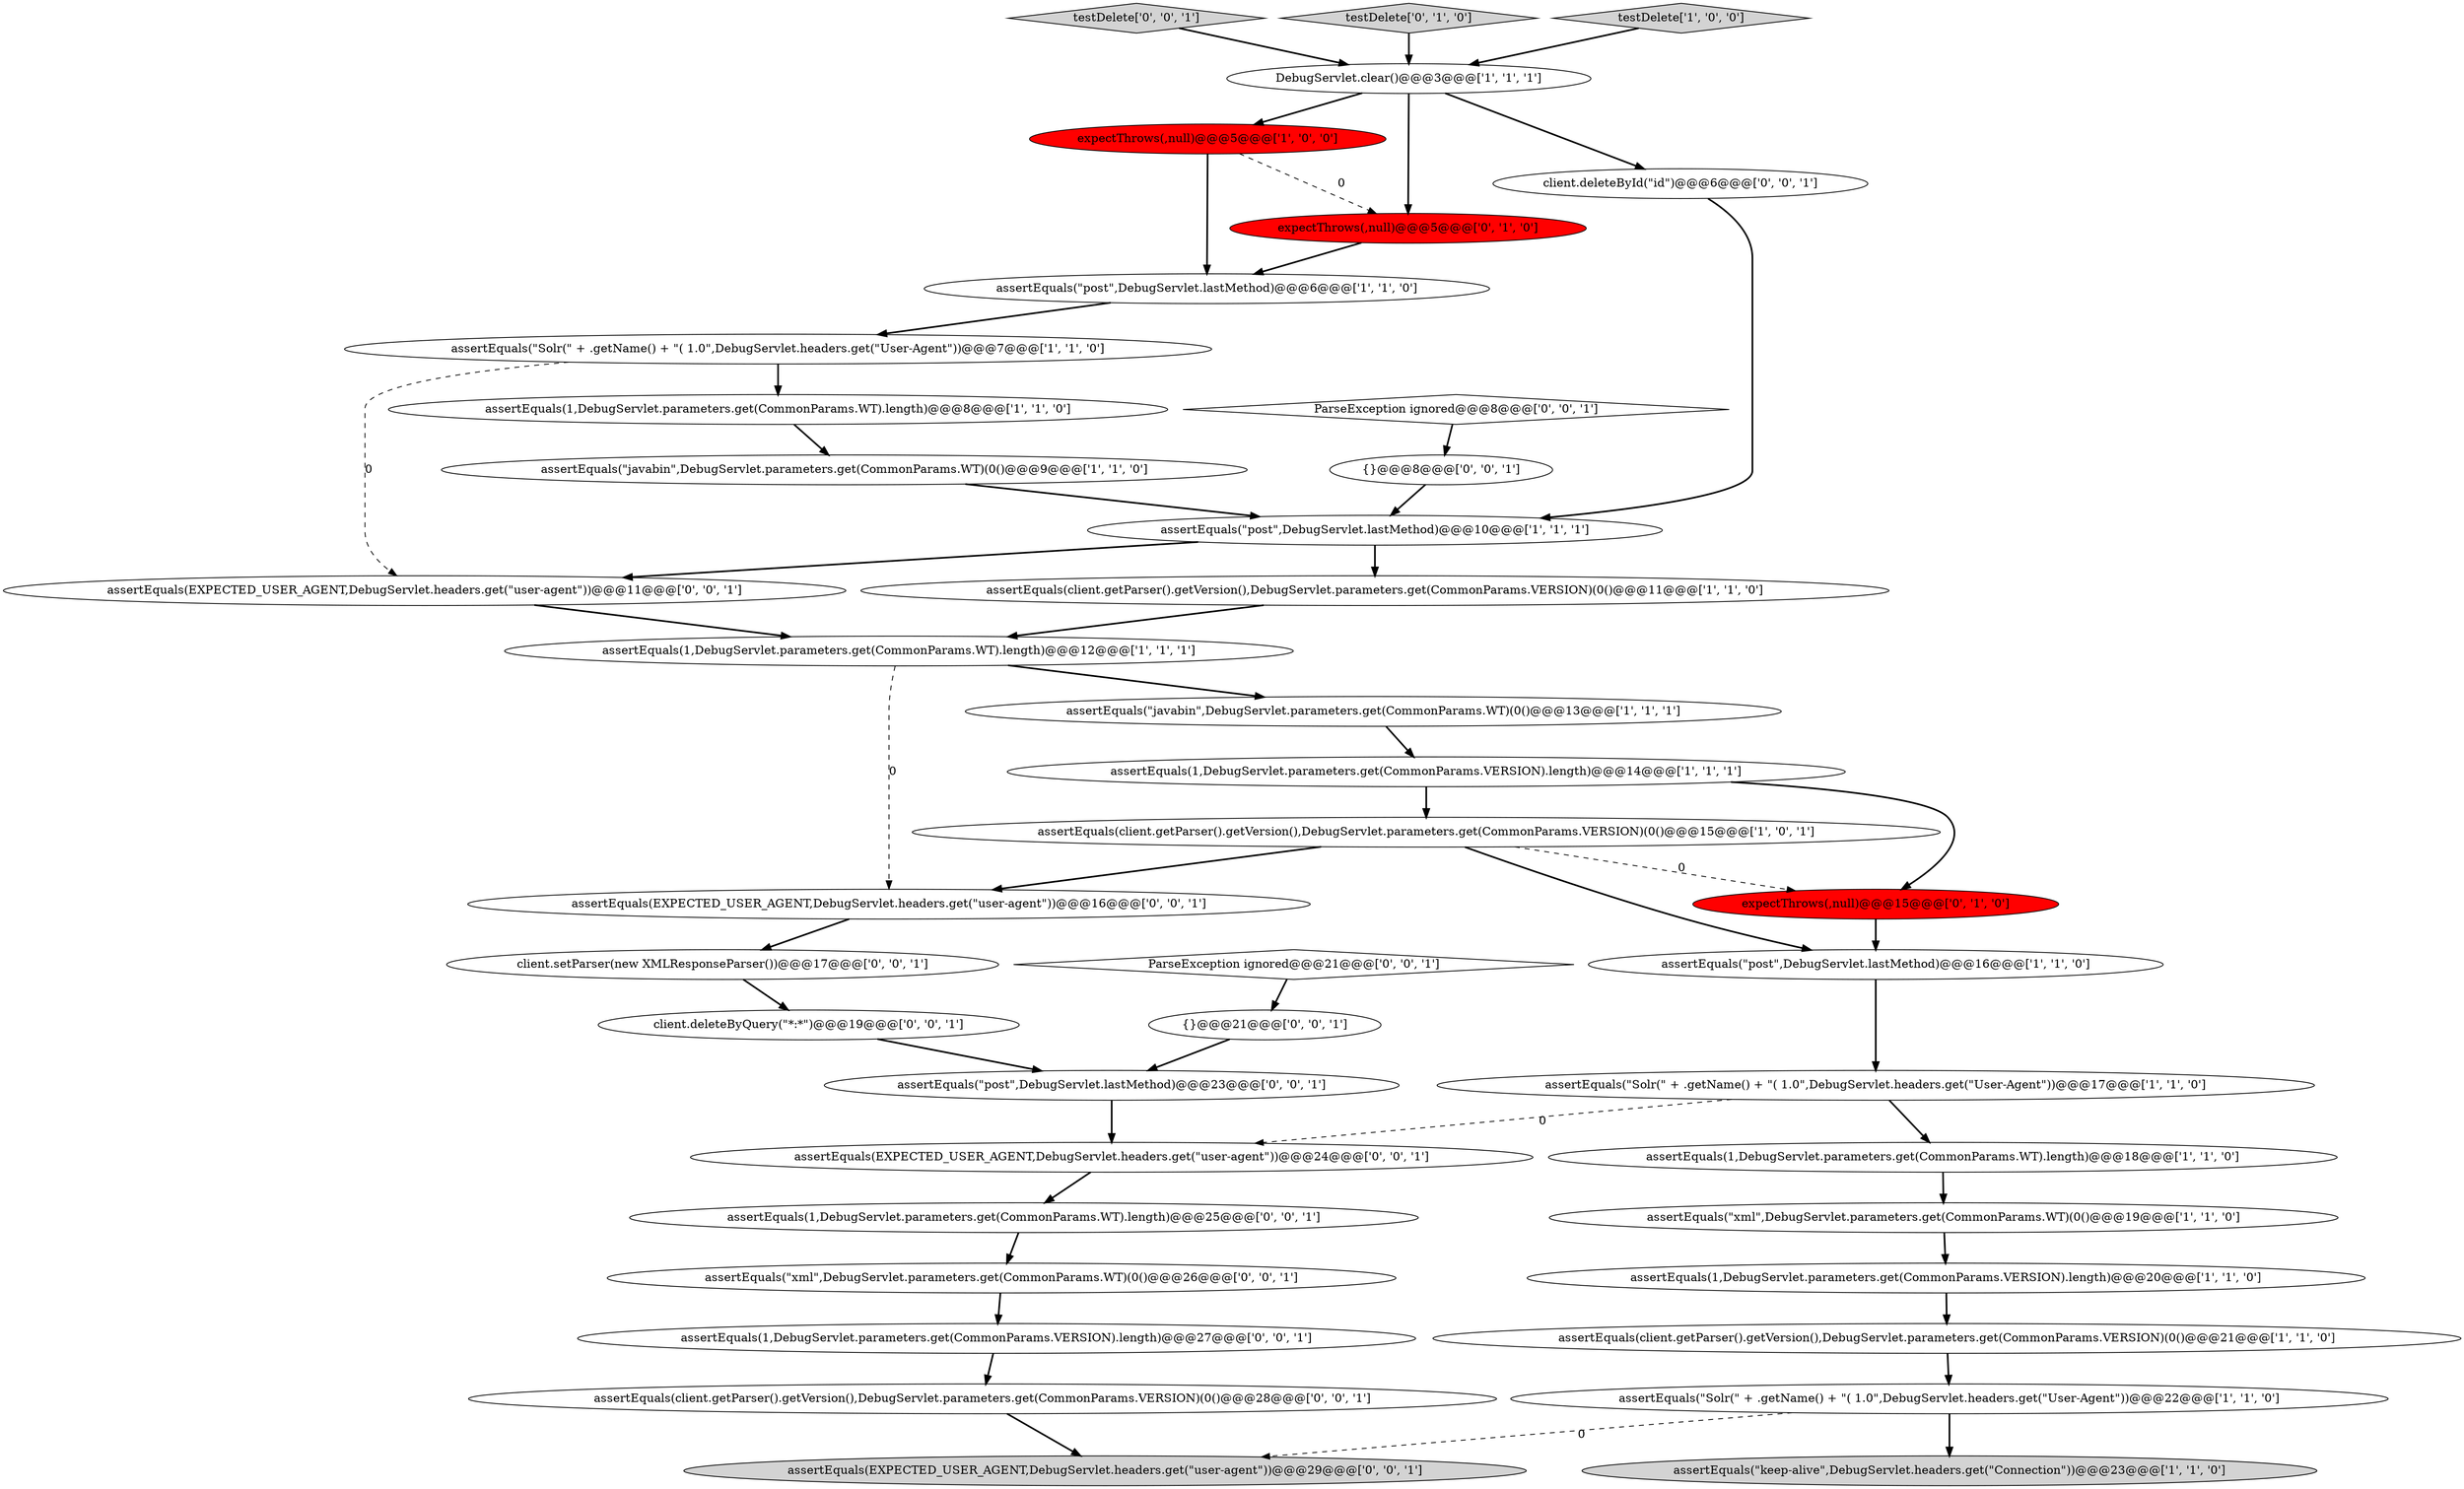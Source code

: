digraph {
16 [style = filled, label = "assertEquals(\"xml\",DebugServlet.parameters.get(CommonParams.WT)(0()@@@19@@@['1', '1', '0']", fillcolor = white, shape = ellipse image = "AAA0AAABBB1BBB"];
1 [style = filled, label = "assertEquals(\"Solr(\" + .getName() + \"( 1.0\",DebugServlet.headers.get(\"User-Agent\"))@@@22@@@['1', '1', '0']", fillcolor = white, shape = ellipse image = "AAA0AAABBB1BBB"];
11 [style = filled, label = "assertEquals(1,DebugServlet.parameters.get(CommonParams.WT).length)@@@18@@@['1', '1', '0']", fillcolor = white, shape = ellipse image = "AAA0AAABBB1BBB"];
38 [style = filled, label = "assertEquals(EXPECTED_USER_AGENT,DebugServlet.headers.get(\"user-agent\"))@@@24@@@['0', '0', '1']", fillcolor = white, shape = ellipse image = "AAA0AAABBB3BBB"];
5 [style = filled, label = "assertEquals(\"javabin\",DebugServlet.parameters.get(CommonParams.WT)(0()@@@9@@@['1', '1', '0']", fillcolor = white, shape = ellipse image = "AAA0AAABBB1BBB"];
17 [style = filled, label = "DebugServlet.clear()@@@3@@@['1', '1', '1']", fillcolor = white, shape = ellipse image = "AAA0AAABBB1BBB"];
4 [style = filled, label = "assertEquals(1,DebugServlet.parameters.get(CommonParams.WT).length)@@@8@@@['1', '1', '0']", fillcolor = white, shape = ellipse image = "AAA0AAABBB1BBB"];
25 [style = filled, label = "assertEquals(1,DebugServlet.parameters.get(CommonParams.VERSION).length)@@@27@@@['0', '0', '1']", fillcolor = white, shape = ellipse image = "AAA0AAABBB3BBB"];
40 [style = filled, label = "client.deleteById(\"id\")@@@6@@@['0', '0', '1']", fillcolor = white, shape = ellipse image = "AAA0AAABBB3BBB"];
35 [style = filled, label = "assertEquals(EXPECTED_USER_AGENT,DebugServlet.headers.get(\"user-agent\"))@@@16@@@['0', '0', '1']", fillcolor = white, shape = ellipse image = "AAA0AAABBB3BBB"];
30 [style = filled, label = "testDelete['0', '0', '1']", fillcolor = lightgray, shape = diamond image = "AAA0AAABBB3BBB"];
15 [style = filled, label = "assertEquals(\"Solr(\" + .getName() + \"( 1.0\",DebugServlet.headers.get(\"User-Agent\"))@@@7@@@['1', '1', '0']", fillcolor = white, shape = ellipse image = "AAA0AAABBB1BBB"];
9 [style = filled, label = "expectThrows(,null)@@@5@@@['1', '0', '0']", fillcolor = red, shape = ellipse image = "AAA1AAABBB1BBB"];
27 [style = filled, label = "{}@@@21@@@['0', '0', '1']", fillcolor = white, shape = ellipse image = "AAA0AAABBB3BBB"];
26 [style = filled, label = "assertEquals(client.getParser().getVersion(),DebugServlet.parameters.get(CommonParams.VERSION)(0()@@@28@@@['0', '0', '1']", fillcolor = white, shape = ellipse image = "AAA0AAABBB3BBB"];
10 [style = filled, label = "assertEquals(\"javabin\",DebugServlet.parameters.get(CommonParams.WT)(0()@@@13@@@['1', '1', '1']", fillcolor = white, shape = ellipse image = "AAA0AAABBB1BBB"];
0 [style = filled, label = "assertEquals(\"post\",DebugServlet.lastMethod)@@@10@@@['1', '1', '1']", fillcolor = white, shape = ellipse image = "AAA0AAABBB1BBB"];
31 [style = filled, label = "assertEquals(\"xml\",DebugServlet.parameters.get(CommonParams.WT)(0()@@@26@@@['0', '0', '1']", fillcolor = white, shape = ellipse image = "AAA0AAABBB3BBB"];
14 [style = filled, label = "assertEquals(\"post\",DebugServlet.lastMethod)@@@6@@@['1', '1', '0']", fillcolor = white, shape = ellipse image = "AAA0AAABBB1BBB"];
7 [style = filled, label = "assertEquals(\"keep-alive\",DebugServlet.headers.get(\"Connection\"))@@@23@@@['1', '1', '0']", fillcolor = lightgray, shape = ellipse image = "AAA0AAABBB1BBB"];
28 [style = filled, label = "client.deleteByQuery(\"*:*\")@@@19@@@['0', '0', '1']", fillcolor = white, shape = ellipse image = "AAA0AAABBB3BBB"];
6 [style = filled, label = "assertEquals(1,DebugServlet.parameters.get(CommonParams.WT).length)@@@12@@@['1', '1', '1']", fillcolor = white, shape = ellipse image = "AAA0AAABBB1BBB"];
29 [style = filled, label = "assertEquals(\"post\",DebugServlet.lastMethod)@@@23@@@['0', '0', '1']", fillcolor = white, shape = ellipse image = "AAA0AAABBB3BBB"];
18 [style = filled, label = "assertEquals(client.getParser().getVersion(),DebugServlet.parameters.get(CommonParams.VERSION)(0()@@@15@@@['1', '0', '1']", fillcolor = white, shape = ellipse image = "AAA0AAABBB1BBB"];
3 [style = filled, label = "assertEquals(\"Solr(\" + .getName() + \"( 1.0\",DebugServlet.headers.get(\"User-Agent\"))@@@17@@@['1', '1', '0']", fillcolor = white, shape = ellipse image = "AAA0AAABBB1BBB"];
13 [style = filled, label = "assertEquals(\"post\",DebugServlet.lastMethod)@@@16@@@['1', '1', '0']", fillcolor = white, shape = ellipse image = "AAA0AAABBB1BBB"];
24 [style = filled, label = "assertEquals(EXPECTED_USER_AGENT,DebugServlet.headers.get(\"user-agent\"))@@@29@@@['0', '0', '1']", fillcolor = lightgray, shape = ellipse image = "AAA0AAABBB3BBB"];
21 [style = filled, label = "testDelete['0', '1', '0']", fillcolor = lightgray, shape = diamond image = "AAA0AAABBB2BBB"];
33 [style = filled, label = "client.setParser(new XMLResponseParser())@@@17@@@['0', '0', '1']", fillcolor = white, shape = ellipse image = "AAA0AAABBB3BBB"];
2 [style = filled, label = "assertEquals(1,DebugServlet.parameters.get(CommonParams.VERSION).length)@@@14@@@['1', '1', '1']", fillcolor = white, shape = ellipse image = "AAA0AAABBB1BBB"];
34 [style = filled, label = "assertEquals(1,DebugServlet.parameters.get(CommonParams.WT).length)@@@25@@@['0', '0', '1']", fillcolor = white, shape = ellipse image = "AAA0AAABBB3BBB"];
39 [style = filled, label = "assertEquals(EXPECTED_USER_AGENT,DebugServlet.headers.get(\"user-agent\"))@@@11@@@['0', '0', '1']", fillcolor = white, shape = ellipse image = "AAA0AAABBB3BBB"];
36 [style = filled, label = "ParseException ignored@@@8@@@['0', '0', '1']", fillcolor = white, shape = diamond image = "AAA0AAABBB3BBB"];
20 [style = filled, label = "assertEquals(1,DebugServlet.parameters.get(CommonParams.VERSION).length)@@@20@@@['1', '1', '0']", fillcolor = white, shape = ellipse image = "AAA0AAABBB1BBB"];
22 [style = filled, label = "expectThrows(,null)@@@5@@@['0', '1', '0']", fillcolor = red, shape = ellipse image = "AAA1AAABBB2BBB"];
8 [style = filled, label = "testDelete['1', '0', '0']", fillcolor = lightgray, shape = diamond image = "AAA0AAABBB1BBB"];
12 [style = filled, label = "assertEquals(client.getParser().getVersion(),DebugServlet.parameters.get(CommonParams.VERSION)(0()@@@21@@@['1', '1', '0']", fillcolor = white, shape = ellipse image = "AAA0AAABBB1BBB"];
32 [style = filled, label = "ParseException ignored@@@21@@@['0', '0', '1']", fillcolor = white, shape = diamond image = "AAA0AAABBB3BBB"];
23 [style = filled, label = "expectThrows(,null)@@@15@@@['0', '1', '0']", fillcolor = red, shape = ellipse image = "AAA1AAABBB2BBB"];
37 [style = filled, label = "{}@@@8@@@['0', '0', '1']", fillcolor = white, shape = ellipse image = "AAA0AAABBB3BBB"];
19 [style = filled, label = "assertEquals(client.getParser().getVersion(),DebugServlet.parameters.get(CommonParams.VERSION)(0()@@@11@@@['1', '1', '0']", fillcolor = white, shape = ellipse image = "AAA0AAABBB1BBB"];
11->16 [style = bold, label=""];
28->29 [style = bold, label=""];
37->0 [style = bold, label=""];
31->25 [style = bold, label=""];
30->17 [style = bold, label=""];
0->19 [style = bold, label=""];
17->9 [style = bold, label=""];
33->28 [style = bold, label=""];
3->38 [style = dashed, label="0"];
35->33 [style = bold, label=""];
3->11 [style = bold, label=""];
40->0 [style = bold, label=""];
17->40 [style = bold, label=""];
2->18 [style = bold, label=""];
39->6 [style = bold, label=""];
32->27 [style = bold, label=""];
34->31 [style = bold, label=""];
9->22 [style = dashed, label="0"];
17->22 [style = bold, label=""];
19->6 [style = bold, label=""];
12->1 [style = bold, label=""];
26->24 [style = bold, label=""];
1->7 [style = bold, label=""];
6->35 [style = dashed, label="0"];
8->17 [style = bold, label=""];
2->23 [style = bold, label=""];
13->3 [style = bold, label=""];
5->0 [style = bold, label=""];
23->13 [style = bold, label=""];
18->23 [style = dashed, label="0"];
1->24 [style = dashed, label="0"];
6->10 [style = bold, label=""];
25->26 [style = bold, label=""];
20->12 [style = bold, label=""];
15->4 [style = bold, label=""];
38->34 [style = bold, label=""];
18->13 [style = bold, label=""];
9->14 [style = bold, label=""];
18->35 [style = bold, label=""];
14->15 [style = bold, label=""];
10->2 [style = bold, label=""];
29->38 [style = bold, label=""];
36->37 [style = bold, label=""];
15->39 [style = dashed, label="0"];
27->29 [style = bold, label=""];
22->14 [style = bold, label=""];
16->20 [style = bold, label=""];
4->5 [style = bold, label=""];
21->17 [style = bold, label=""];
0->39 [style = bold, label=""];
}
